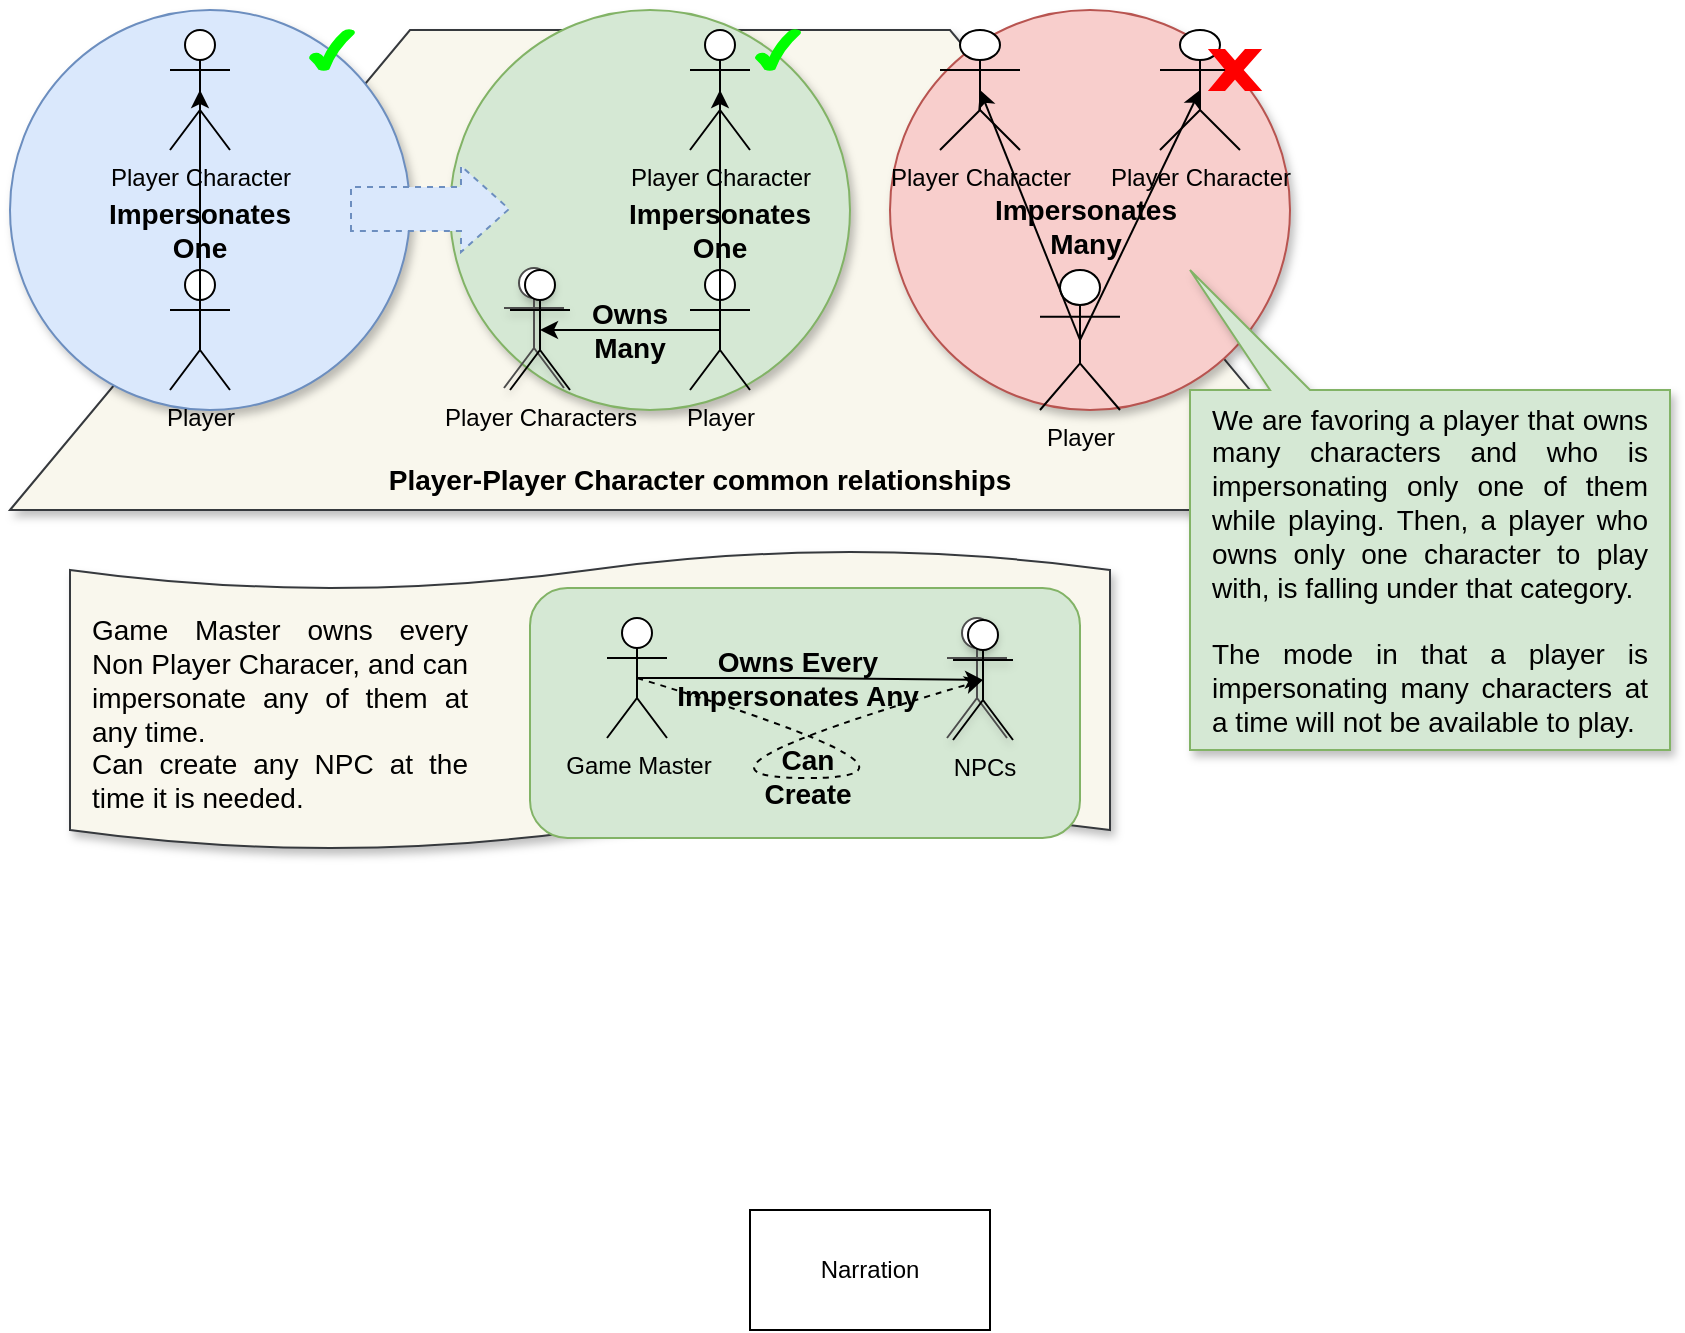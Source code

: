 <mxfile version="20.3.6" type="github">
  <diagram id="R2lEEEUBdFMjLlhIrx00" name="Page-1">
    <mxGraphModel dx="1422" dy="833" grid="1" gridSize="10" guides="1" tooltips="1" connect="1" arrows="1" fold="1" page="1" pageScale="1" pageWidth="850" pageHeight="1100" math="0" shadow="0" extFonts="Permanent Marker^https://fonts.googleapis.com/css?family=Permanent+Marker">
      <root>
        <mxCell id="0" />
        <mxCell id="1" parent="0" />
        <mxCell id="xYm1li1c4TxU5nElEBFN-1" value="Narration" style="rounded=0;whiteSpace=wrap;html=1;" parent="1" vertex="1">
          <mxGeometry x="380" y="610" width="120" height="60" as="geometry" />
        </mxCell>
        <mxCell id="aou195hVtxNa3PgW23SX-64" value="" style="group" vertex="1" connectable="0" parent="1">
          <mxGeometry x="40" y="280" width="520" height="150" as="geometry" />
        </mxCell>
        <mxCell id="aou195hVtxNa3PgW23SX-57" value="" style="shape=tape;whiteSpace=wrap;html=1;shadow=1;fontSize=14;size=0.133;fillColor=#f9f7ed;strokeColor=#36393d;" vertex="1" parent="aou195hVtxNa3PgW23SX-64">
          <mxGeometry width="520" height="150" as="geometry" />
        </mxCell>
        <mxCell id="aou195hVtxNa3PgW23SX-55" value="" style="group" vertex="1" connectable="0" parent="aou195hVtxNa3PgW23SX-64">
          <mxGeometry x="230" y="19" width="275" height="125" as="geometry" />
        </mxCell>
        <mxCell id="aou195hVtxNa3PgW23SX-54" value="" style="rounded=1;whiteSpace=wrap;html=1;shadow=0;strokeColor=#82b366;fontSize=14;fillColor=#d5e8d4;" vertex="1" parent="aou195hVtxNa3PgW23SX-55">
          <mxGeometry width="275" height="125" as="geometry" />
        </mxCell>
        <mxCell id="aou195hVtxNa3PgW23SX-9" value="Game Master" style="shape=umlActor;verticalLabelPosition=bottom;verticalAlign=top;html=1;outlineConnect=0;" vertex="1" parent="aou195hVtxNa3PgW23SX-55">
          <mxGeometry x="38.5" y="15" width="30" height="60" as="geometry" />
        </mxCell>
        <mxCell id="aou195hVtxNa3PgW23SX-45" value="" style="shape=umlActor;verticalLabelPosition=bottom;verticalAlign=top;html=1;outlineConnect=0;strokeColor=#4D4D4D;shadow=1;container=0;" vertex="1" parent="aou195hVtxNa3PgW23SX-55">
          <mxGeometry x="208.5" y="15" width="30" height="60" as="geometry" />
        </mxCell>
        <mxCell id="aou195hVtxNa3PgW23SX-46" value="NPCs" style="shape=umlActor;verticalLabelPosition=bottom;verticalAlign=top;html=1;outlineConnect=0;container=0;" vertex="1" parent="aou195hVtxNa3PgW23SX-55">
          <mxGeometry x="211.5" y="16" width="30" height="60" as="geometry" />
        </mxCell>
        <mxCell id="aou195hVtxNa3PgW23SX-47" value="" style="endArrow=classic;html=1;rounded=0;fontSize=14;exitX=0.5;exitY=0.5;exitDx=0;exitDy=0;exitPerimeter=0;entryX=0.5;entryY=0.5;entryDx=0;entryDy=0;entryPerimeter=0;startArrow=none;" edge="1" parent="aou195hVtxNa3PgW23SX-55" source="aou195hVtxNa3PgW23SX-48" target="aou195hVtxNa3PgW23SX-46">
          <mxGeometry width="50" height="50" relative="1" as="geometry">
            <mxPoint x="158.5" y="205" as="sourcePoint" />
            <mxPoint x="208.5" y="155" as="targetPoint" />
          </mxGeometry>
        </mxCell>
        <mxCell id="aou195hVtxNa3PgW23SX-48" value="&lt;b&gt;Owns Every&lt;br&gt;Impersonates Any&lt;br&gt;&lt;/b&gt;" style="text;html=1;strokeColor=none;fillColor=none;align=center;verticalAlign=middle;whiteSpace=wrap;rounded=0;fontSize=14;container=0;" vertex="1" parent="aou195hVtxNa3PgW23SX-55">
          <mxGeometry x="68.5" y="30" width="130" height="30" as="geometry" />
        </mxCell>
        <mxCell id="aou195hVtxNa3PgW23SX-49" value="" style="endArrow=none;html=1;rounded=0;fontSize=14;exitX=0.5;exitY=0.5;exitDx=0;exitDy=0;exitPerimeter=0;entryX=0.5;entryY=0.5;entryDx=0;entryDy=0;entryPerimeter=0;" edge="1" parent="aou195hVtxNa3PgW23SX-55" source="aou195hVtxNa3PgW23SX-9" target="aou195hVtxNa3PgW23SX-48">
          <mxGeometry width="50" height="50" relative="1" as="geometry">
            <mxPoint x="53.5" y="45" as="sourcePoint" />
            <mxPoint x="226.5" y="46" as="targetPoint" />
          </mxGeometry>
        </mxCell>
        <mxCell id="aou195hVtxNa3PgW23SX-52" value="" style="curved=1;endArrow=classic;html=1;rounded=0;fontSize=14;exitX=0.5;exitY=0.5;exitDx=0;exitDy=0;exitPerimeter=0;entryX=0.5;entryY=0.5;entryDx=0;entryDy=0;entryPerimeter=0;dashed=1;" edge="1" parent="aou195hVtxNa3PgW23SX-55" source="aou195hVtxNa3PgW23SX-9" target="aou195hVtxNa3PgW23SX-46">
          <mxGeometry width="50" height="50" relative="1" as="geometry">
            <mxPoint x="268.5" y="265" as="sourcePoint" />
            <mxPoint x="318.5" y="215" as="targetPoint" />
            <Array as="points">
              <mxPoint x="218.5" y="95" />
              <mxPoint x="58.5" y="95" />
            </Array>
          </mxGeometry>
        </mxCell>
        <mxCell id="aou195hVtxNa3PgW23SX-53" value="&lt;b&gt;Can&lt;br&gt;Create&lt;/b&gt;" style="text;html=1;strokeColor=none;fillColor=none;align=center;verticalAlign=middle;whiteSpace=wrap;rounded=0;shadow=0;fontSize=14;" vertex="1" parent="aou195hVtxNa3PgW23SX-55">
          <mxGeometry x="108.5" y="79" width="60" height="30" as="geometry" />
        </mxCell>
        <mxCell id="aou195hVtxNa3PgW23SX-56" value="&lt;div style=&quot;text-align: justify;&quot;&gt;Game Master owns every Non Player Characer, and can impersonate any of them at any time.&lt;/div&gt;&lt;div style=&quot;text-align: justify;&quot;&gt;Can create any NPC at the time it is needed.&lt;/div&gt;" style="text;html=1;strokeColor=none;fillColor=none;align=center;verticalAlign=middle;whiteSpace=wrap;rounded=0;shadow=0;fontSize=14;" vertex="1" parent="aou195hVtxNa3PgW23SX-64">
          <mxGeometry x="10" y="19" width="190" height="125" as="geometry" />
        </mxCell>
        <mxCell id="aou195hVtxNa3PgW23SX-65" value="" style="group" vertex="1" connectable="0" parent="1">
          <mxGeometry x="10" y="10" width="830" height="370" as="geometry" />
        </mxCell>
        <mxCell id="aou195hVtxNa3PgW23SX-34" value="" style="group;" vertex="1" connectable="0" parent="aou195hVtxNa3PgW23SX-65">
          <mxGeometry width="670" height="250" as="geometry" />
        </mxCell>
        <mxCell id="aou195hVtxNa3PgW23SX-58" value="" style="shape=trapezoid;perimeter=trapezoidPerimeter;whiteSpace=wrap;html=1;fixedSize=1;shadow=1;strokeColor=#36393d;fontSize=14;fillColor=#f9f7ed;size=200;" vertex="1" parent="aou195hVtxNa3PgW23SX-34">
          <mxGeometry y="10" width="670" height="240" as="geometry" />
        </mxCell>
        <mxCell id="aou195hVtxNa3PgW23SX-33" value="" style="ellipse;whiteSpace=wrap;html=1;aspect=fixed;shadow=1;strokeColor=#6c8ebf;fontSize=14;fillColor=#dae8fc;container=0;" vertex="1" parent="aou195hVtxNa3PgW23SX-34">
          <mxGeometry width="200" height="200" as="geometry" />
        </mxCell>
        <mxCell id="aou195hVtxNa3PgW23SX-2" value="Player" style="shape=umlActor;verticalLabelPosition=bottom;verticalAlign=top;html=1;outlineConnect=0;container=0;" vertex="1" parent="aou195hVtxNa3PgW23SX-34">
          <mxGeometry x="80" y="130" width="30" height="60" as="geometry" />
        </mxCell>
        <mxCell id="aou195hVtxNa3PgW23SX-11" value="Player Character" style="shape=umlActor;verticalLabelPosition=bottom;verticalAlign=top;html=1;outlineConnect=0;container=0;" vertex="1" parent="aou195hVtxNa3PgW23SX-34">
          <mxGeometry x="80" y="10" width="30" height="60" as="geometry" />
        </mxCell>
        <mxCell id="aou195hVtxNa3PgW23SX-27" value="&lt;b&gt;Impersonates&lt;br&gt;One&lt;br&gt;&lt;/b&gt;" style="text;html=1;strokeColor=none;fillColor=none;align=center;verticalAlign=middle;whiteSpace=wrap;rounded=0;fontSize=14;container=0;" vertex="1" parent="aou195hVtxNa3PgW23SX-34">
          <mxGeometry x="45" y="95" width="100" height="30" as="geometry" />
        </mxCell>
        <mxCell id="aou195hVtxNa3PgW23SX-28" value="" style="endArrow=classic;html=1;rounded=0;fontSize=14;exitX=0.5;exitY=0.5;exitDx=0;exitDy=0;exitPerimeter=0;entryX=0.5;entryY=0.5;entryDx=0;entryDy=0;entryPerimeter=0;" edge="1" parent="aou195hVtxNa3PgW23SX-34" source="aou195hVtxNa3PgW23SX-2" target="aou195hVtxNa3PgW23SX-11">
          <mxGeometry width="50" height="50" relative="1" as="geometry">
            <mxPoint x="100" y="160" as="sourcePoint" />
            <mxPoint x="100" y="40" as="targetPoint" />
          </mxGeometry>
        </mxCell>
        <mxCell id="aou195hVtxNa3PgW23SX-37" value="" style="verticalLabelPosition=bottom;verticalAlign=top;html=1;shape=mxgraph.basic.tick;shadow=0;strokeColor=#00FF00;fontSize=14;fillColor=#00FF00;" vertex="1" parent="aou195hVtxNa3PgW23SX-34">
          <mxGeometry x="150" y="10" width="22" height="20" as="geometry" />
        </mxCell>
        <mxCell id="aou195hVtxNa3PgW23SX-42" value="&lt;b&gt;Player-Player Character common relationships&lt;/b&gt;" style="text;html=1;strokeColor=none;fillColor=none;align=center;verticalAlign=middle;whiteSpace=wrap;rounded=0;shadow=0;fontSize=14;" vertex="1" parent="aou195hVtxNa3PgW23SX-34">
          <mxGeometry x="180" y="220" width="330" height="30" as="geometry" />
        </mxCell>
        <mxCell id="aou195hVtxNa3PgW23SX-35" value="" style="group" vertex="1" connectable="0" parent="aou195hVtxNa3PgW23SX-65">
          <mxGeometry x="220" width="200" height="200" as="geometry" />
        </mxCell>
        <mxCell id="aou195hVtxNa3PgW23SX-32" value="" style="ellipse;whiteSpace=wrap;html=1;aspect=fixed;shadow=1;strokeColor=#82b366;fontSize=14;fillColor=#d5e8d4;container=0;" vertex="1" parent="aou195hVtxNa3PgW23SX-35">
          <mxGeometry width="200" height="200" as="geometry" />
        </mxCell>
        <mxCell id="aou195hVtxNa3PgW23SX-26" value="" style="shape=umlActor;verticalLabelPosition=bottom;verticalAlign=top;html=1;outlineConnect=0;strokeColor=#4D4D4D;shadow=1;container=0;" vertex="1" parent="aou195hVtxNa3PgW23SX-35">
          <mxGeometry x="27" y="129" width="30" height="60" as="geometry" />
        </mxCell>
        <mxCell id="aou195hVtxNa3PgW23SX-6" value="Player" style="shape=umlActor;verticalLabelPosition=bottom;verticalAlign=top;html=1;outlineConnect=0;container=0;" vertex="1" parent="aou195hVtxNa3PgW23SX-35">
          <mxGeometry x="120" y="130" width="30" height="60" as="geometry" />
        </mxCell>
        <mxCell id="aou195hVtxNa3PgW23SX-12" value="Player Characters" style="shape=umlActor;verticalLabelPosition=bottom;verticalAlign=top;html=1;outlineConnect=0;container=0;" vertex="1" parent="aou195hVtxNa3PgW23SX-35">
          <mxGeometry x="30" y="130" width="30" height="60" as="geometry" />
        </mxCell>
        <mxCell id="aou195hVtxNa3PgW23SX-13" value="Player Character" style="shape=umlActor;verticalLabelPosition=bottom;verticalAlign=top;html=1;outlineConnect=0;container=0;" vertex="1" parent="aou195hVtxNa3PgW23SX-35">
          <mxGeometry x="120" y="10" width="30" height="60" as="geometry" />
        </mxCell>
        <mxCell id="aou195hVtxNa3PgW23SX-21" value="" style="endArrow=classic;html=1;rounded=0;fontSize=14;exitX=0.5;exitY=0.5;exitDx=0;exitDy=0;exitPerimeter=0;entryX=0.5;entryY=0.5;entryDx=0;entryDy=0;entryPerimeter=0;" edge="1" parent="aou195hVtxNa3PgW23SX-35" source="aou195hVtxNa3PgW23SX-6" target="aou195hVtxNa3PgW23SX-13">
          <mxGeometry width="50" height="50" relative="1" as="geometry">
            <mxPoint x="220" y="160" as="sourcePoint" />
            <mxPoint x="270" y="110" as="targetPoint" />
          </mxGeometry>
        </mxCell>
        <mxCell id="aou195hVtxNa3PgW23SX-22" value="&lt;b&gt;Impersonates&lt;br&gt;One&lt;br&gt;&lt;/b&gt;" style="text;html=1;strokeColor=none;fillColor=none;align=center;verticalAlign=middle;whiteSpace=wrap;rounded=0;fontSize=14;container=0;" vertex="1" parent="aou195hVtxNa3PgW23SX-35">
          <mxGeometry x="85" y="95" width="100" height="30" as="geometry" />
        </mxCell>
        <mxCell id="aou195hVtxNa3PgW23SX-23" value="" style="endArrow=classic;html=1;rounded=0;fontSize=14;exitX=0.5;exitY=0.5;exitDx=0;exitDy=0;exitPerimeter=0;entryX=0.5;entryY=0.5;entryDx=0;entryDy=0;entryPerimeter=0;startArrow=none;" edge="1" parent="aou195hVtxNa3PgW23SX-35" source="aou195hVtxNa3PgW23SX-24" target="aou195hVtxNa3PgW23SX-12">
          <mxGeometry width="50" height="50" relative="1" as="geometry">
            <mxPoint x="220" y="180" as="sourcePoint" />
            <mxPoint x="270" y="130" as="targetPoint" />
          </mxGeometry>
        </mxCell>
        <mxCell id="aou195hVtxNa3PgW23SX-24" value="&lt;b&gt;Owns&lt;br&gt;Many&lt;br&gt;&lt;/b&gt;" style="text;html=1;strokeColor=none;fillColor=none;align=center;verticalAlign=middle;whiteSpace=wrap;rounded=0;fontSize=14;container=0;" vertex="1" parent="aou195hVtxNa3PgW23SX-35">
          <mxGeometry x="60" y="145" width="60" height="30" as="geometry" />
        </mxCell>
        <mxCell id="aou195hVtxNa3PgW23SX-25" value="" style="endArrow=none;html=1;rounded=0;fontSize=14;exitX=0.5;exitY=0.5;exitDx=0;exitDy=0;exitPerimeter=0;entryX=0.5;entryY=0.5;entryDx=0;entryDy=0;entryPerimeter=0;" edge="1" parent="aou195hVtxNa3PgW23SX-35" source="aou195hVtxNa3PgW23SX-6" target="aou195hVtxNa3PgW23SX-24">
          <mxGeometry width="50" height="50" relative="1" as="geometry">
            <mxPoint x="135" y="160" as="sourcePoint" />
            <mxPoint x="45" y="160" as="targetPoint" />
          </mxGeometry>
        </mxCell>
        <mxCell id="aou195hVtxNa3PgW23SX-38" value="" style="verticalLabelPosition=bottom;verticalAlign=top;html=1;shape=mxgraph.basic.tick;shadow=0;strokeColor=#00FF00;fontSize=14;fillColor=#00FF00;" vertex="1" parent="aou195hVtxNa3PgW23SX-35">
          <mxGeometry x="153" y="10" width="22" height="20" as="geometry" />
        </mxCell>
        <mxCell id="aou195hVtxNa3PgW23SX-61" value="" style="shape=flexArrow;endArrow=classic;html=1;rounded=0;dashed=1;fontSize=14;width=22;endSize=7.67;fillColor=#dae8fc;strokeColor=#6c8ebf;" edge="1" parent="aou195hVtxNa3PgW23SX-35">
          <mxGeometry width="50" height="50" relative="1" as="geometry">
            <mxPoint x="-50" y="99.5" as="sourcePoint" />
            <mxPoint x="30" y="99.5" as="targetPoint" />
          </mxGeometry>
        </mxCell>
        <mxCell id="aou195hVtxNa3PgW23SX-36" value="" style="group" vertex="1" connectable="0" parent="aou195hVtxNa3PgW23SX-65">
          <mxGeometry x="440" width="200" height="200" as="geometry" />
        </mxCell>
        <mxCell id="aou195hVtxNa3PgW23SX-29" value="" style="ellipse;whiteSpace=wrap;html=1;aspect=fixed;shadow=1;strokeColor=#b85450;fontSize=14;fillColor=#f8cecc;container=0;" vertex="1" parent="aou195hVtxNa3PgW23SX-36">
          <mxGeometry width="200" height="200" as="geometry" />
        </mxCell>
        <mxCell id="aou195hVtxNa3PgW23SX-5" value="Player" style="shape=umlActor;verticalLabelPosition=bottom;verticalAlign=top;html=1;outlineConnect=0;container=0;" vertex="1" parent="aou195hVtxNa3PgW23SX-36">
          <mxGeometry x="75" y="130" width="40" height="70" as="geometry" />
        </mxCell>
        <mxCell id="aou195hVtxNa3PgW23SX-14" value="Player Character" style="shape=umlActor;verticalLabelPosition=bottom;verticalAlign=top;html=1;outlineConnect=0;container=0;" vertex="1" parent="aou195hVtxNa3PgW23SX-36">
          <mxGeometry x="25" y="10" width="40" height="60" as="geometry" />
        </mxCell>
        <mxCell id="aou195hVtxNa3PgW23SX-15" value="Player Character" style="shape=umlActor;verticalLabelPosition=bottom;verticalAlign=top;html=1;outlineConnect=0;container=0;" vertex="1" parent="aou195hVtxNa3PgW23SX-36">
          <mxGeometry x="135" y="10" width="40" height="60" as="geometry" />
        </mxCell>
        <mxCell id="aou195hVtxNa3PgW23SX-16" value="" style="endArrow=classic;html=1;rounded=0;exitX=0.5;exitY=0.5;exitDx=0;exitDy=0;exitPerimeter=0;entryX=0.5;entryY=0.5;entryDx=0;entryDy=0;entryPerimeter=0;" edge="1" parent="aou195hVtxNa3PgW23SX-36" source="aou195hVtxNa3PgW23SX-5" target="aou195hVtxNa3PgW23SX-14">
          <mxGeometry width="50" height="50" relative="1" as="geometry">
            <mxPoint x="-205" y="-60" as="sourcePoint" />
            <mxPoint x="55" y="90" as="targetPoint" />
          </mxGeometry>
        </mxCell>
        <mxCell id="aou195hVtxNa3PgW23SX-17" value="" style="endArrow=classic;html=1;rounded=0;exitX=0.5;exitY=0.5;exitDx=0;exitDy=0;exitPerimeter=0;entryX=0.5;entryY=0.5;entryDx=0;entryDy=0;entryPerimeter=0;" edge="1" parent="aou195hVtxNa3PgW23SX-36" source="aou195hVtxNa3PgW23SX-5" target="aou195hVtxNa3PgW23SX-15">
          <mxGeometry width="50" height="50" relative="1" as="geometry">
            <mxPoint x="145" y="180" as="sourcePoint" />
            <mxPoint x="195" y="130" as="targetPoint" />
          </mxGeometry>
        </mxCell>
        <mxCell id="aou195hVtxNa3PgW23SX-18" value="&lt;font style=&quot;font-size: 14px;&quot;&gt;&lt;b&gt;Impersonates Many&lt;/b&gt;&lt;/font&gt;" style="text;html=1;strokeColor=none;fillColor=none;align=center;verticalAlign=middle;whiteSpace=wrap;rounded=0;container=0;" vertex="1" parent="aou195hVtxNa3PgW23SX-36">
          <mxGeometry x="48" y="93" width="100" height="30" as="geometry" />
        </mxCell>
        <mxCell id="aou195hVtxNa3PgW23SX-41" value="" style="verticalLabelPosition=bottom;verticalAlign=top;html=1;shape=mxgraph.basic.x;shadow=0;strokeColor=#FF0000;fontSize=14;fillColor=#FF0000;" vertex="1" parent="aou195hVtxNa3PgW23SX-36">
          <mxGeometry x="160" y="20" width="25" height="20" as="geometry" />
        </mxCell>
        <mxCell id="aou195hVtxNa3PgW23SX-59" value="" style="shape=callout;whiteSpace=wrap;html=1;perimeter=calloutPerimeter;shadow=1;strokeColor=#82b366;fontSize=14;fillColor=#d5e8d4;rotation=-180;position2=1;size=60;position=0.75;base=20;" vertex="1" parent="aou195hVtxNa3PgW23SX-65">
          <mxGeometry x="590" y="130" width="240" height="240" as="geometry" />
        </mxCell>
        <mxCell id="aou195hVtxNa3PgW23SX-43" value="&lt;div style=&quot;text-align: justify;&quot;&gt;&lt;span style=&quot;background-color: initial;&quot;&gt;We are favoring a player that owns many characters and who is impersonating only one of them while playing.&amp;nbsp;&lt;/span&gt;&lt;span style=&quot;background-color: initial;&quot;&gt;Then, a player who owns only one character to play with, is falling under that category.&lt;/span&gt;&lt;/div&gt;&lt;div style=&quot;text-align: justify;&quot;&gt;&lt;span style=&quot;background-color: initial;&quot;&gt;&lt;br&gt;&lt;/span&gt;&lt;/div&gt;&lt;div style=&quot;text-align: justify;&quot;&gt;&lt;span style=&quot;background-color: initial;&quot;&gt;The mode in that a player is impersonating many characters at a time will not be available to play.&lt;/span&gt;&lt;br&gt;&lt;/div&gt;" style="text;html=1;align=center;verticalAlign=middle;whiteSpace=wrap;rounded=0;shadow=0;fontSize=14;" vertex="1" parent="aou195hVtxNa3PgW23SX-65">
          <mxGeometry x="600" y="200" width="220" height="160" as="geometry" />
        </mxCell>
      </root>
    </mxGraphModel>
  </diagram>
</mxfile>
